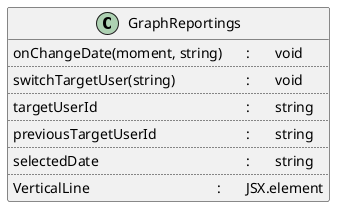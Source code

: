 @startuml GraphReportings Class

class GraphReportings {
    onChangeDate(moment, string) \t:\tvoid
    ..
    switchTargetUser(string) \t\t\t:\tvoid
    ..
    targetUserId  \t\t\t\t\t:\tstring
    ..
    previousTargetUserId \t\t\t:\tstring
    ..
    selectedDate  \t\t\t\t\t:\tstring
    ..
    VerticalLine \t\t\t\t\t:\tJSX.element
}

@enduml